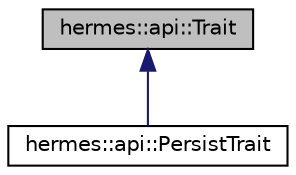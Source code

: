 digraph "hermes::api::Trait"
{
 // LATEX_PDF_SIZE
  edge [fontname="Helvetica",fontsize="10",labelfontname="Helvetica",labelfontsize="10"];
  node [fontname="Helvetica",fontsize="10",shape=record];
  Node1 [label="hermes::api::Trait",height=0.2,width=0.4,color="black", fillcolor="grey75", style="filled", fontcolor="black",tooltip=" "];
  Node1 -> Node2 [dir="back",color="midnightblue",fontsize="10",style="solid",fontname="Helvetica"];
  Node2 [label="hermes::api::PersistTrait",height=0.2,width=0.4,color="black", fillcolor="white", style="filled",URL="$structhermes_1_1api_1_1_persist_trait.html",tooltip=" "];
}
